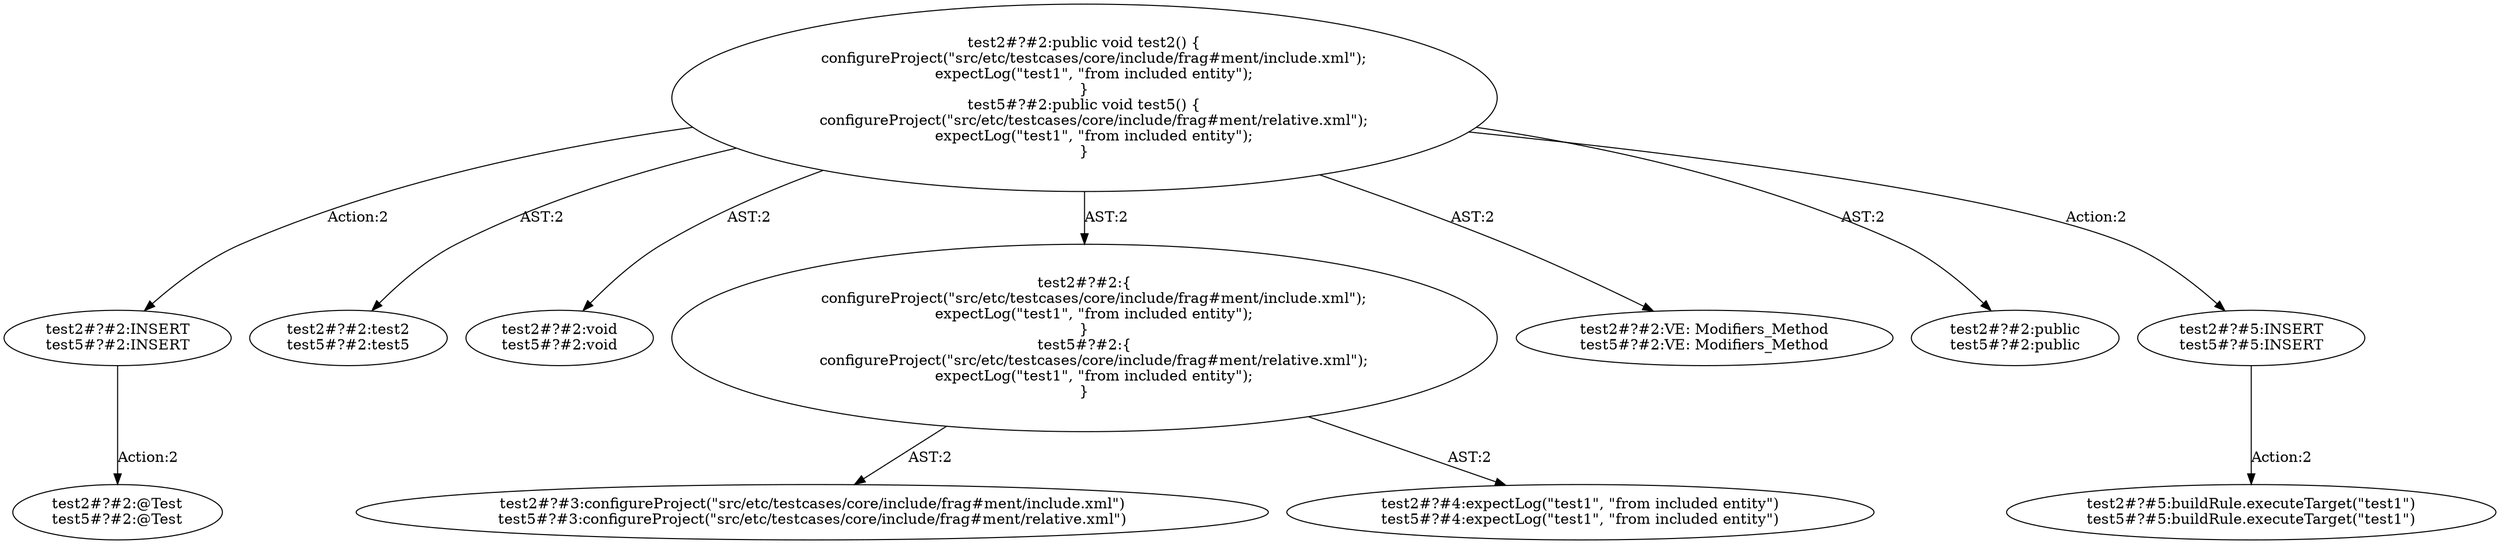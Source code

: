 digraph "Pattern" {
0 [label="test2#?#2:INSERT
test5#?#2:INSERT" shape=ellipse]
1 [label="test2#?#2:public void test2() \{
    configureProject(\"src/etc/testcases/core/include/frag#ment/include.xml\");
    expectLog(\"test1\", \"from included entity\");
\}
test5#?#2:public void test5() \{
    configureProject(\"src/etc/testcases/core/include/frag#ment/relative.xml\");
    expectLog(\"test1\", \"from included entity\");
\}" shape=ellipse]
2 [label="test2#?#2:test2
test5#?#2:test5" shape=ellipse]
3 [label="test2#?#2:void
test5#?#2:void" shape=ellipse]
4 [label="test2#?#2:\{
    configureProject(\"src/etc/testcases/core/include/frag#ment/include.xml\");
    expectLog(\"test1\", \"from included entity\");
\}
test5#?#2:\{
    configureProject(\"src/etc/testcases/core/include/frag#ment/relative.xml\");
    expectLog(\"test1\", \"from included entity\");
\}" shape=ellipse]
5 [label="test2#?#3:configureProject(\"src/etc/testcases/core/include/frag#ment/include.xml\")
test5#?#3:configureProject(\"src/etc/testcases/core/include/frag#ment/relative.xml\")" shape=ellipse]
6 [label="test2#?#4:expectLog(\"test1\", \"from included entity\")
test5#?#4:expectLog(\"test1\", \"from included entity\")" shape=ellipse]
7 [label="test2#?#2:VE: Modifiers_Method
test5#?#2:VE: Modifiers_Method" shape=ellipse]
8 [label="test2#?#2:public
test5#?#2:public" shape=ellipse]
9 [label="test2#?#5:INSERT
test5#?#5:INSERT" shape=ellipse]
10 [label="test2#?#5:buildRule.executeTarget(\"test1\")
test5#?#5:buildRule.executeTarget(\"test1\")" shape=ellipse]
11 [label="test2#?#2:@Test
test5#?#2:@Test" shape=ellipse]
0 -> 11 [label="Action:2"];
1 -> 0 [label="Action:2"];
1 -> 2 [label="AST:2"];
1 -> 3 [label="AST:2"];
1 -> 4 [label="AST:2"];
1 -> 7 [label="AST:2"];
1 -> 8 [label="AST:2"];
1 -> 9 [label="Action:2"];
4 -> 5 [label="AST:2"];
4 -> 6 [label="AST:2"];
9 -> 10 [label="Action:2"];
}